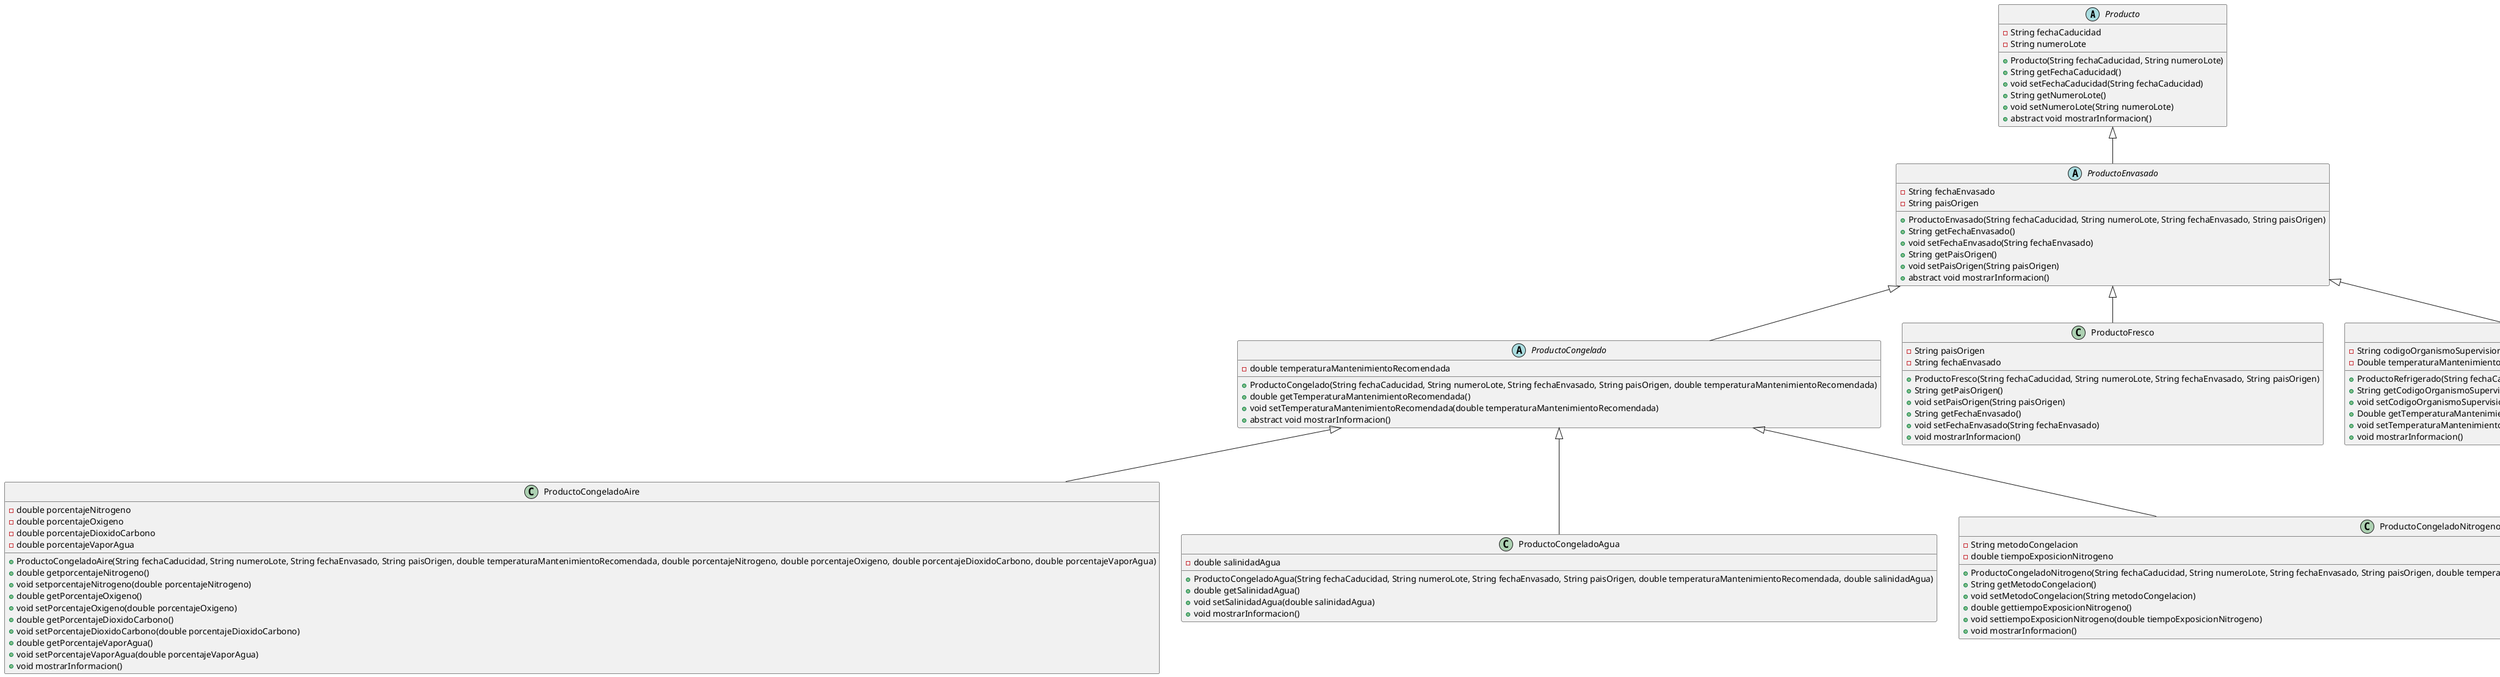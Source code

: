 @startuml Tp_franciscoescurra
abstract class Producto {
    -String fechaCaducidad
    -String numeroLote
    +Producto(String fechaCaducidad, String numeroLote)
    +String getFechaCaducidad()
    +void setFechaCaducidad(String fechaCaducidad)
    +String getNumeroLote()
    +void setNumeroLote(String numeroLote)
    +abstract void mostrarInformacion()
}

abstract class ProductoEnvasado extends Producto {
    -String fechaEnvasado
    -String paisOrigen
    +ProductoEnvasado(String fechaCaducidad, String numeroLote, String fechaEnvasado, String paisOrigen)
    +String getFechaEnvasado()
    +void setFechaEnvasado(String fechaEnvasado)
    +String getPaisOrigen()
    +void setPaisOrigen(String paisOrigen)
    +abstract void mostrarInformacion()
}

abstract class ProductoCongelado extends ProductoEnvasado {
    -double temperaturaMantenimientoRecomendada
    +ProductoCongelado(String fechaCaducidad, String numeroLote, String fechaEnvasado, String paisOrigen, double temperaturaMantenimientoRecomendada)
    +double getTemperaturaMantenimientoRecomendada()
    +void setTemperaturaMantenimientoRecomendada(double temperaturaMantenimientoRecomendada)
    +abstract void mostrarInformacion()
}

class ProductoCongeladoAire extends ProductoCongelado {
    -double porcentajeNitrogeno
    -double porcentajeOxigeno
    -double porcentajeDioxidoCarbono
    -double porcentajeVaporAgua
    +ProductoCongeladoAire(String fechaCaducidad, String numeroLote, String fechaEnvasado, String paisOrigen, double temperaturaMantenimientoRecomendada, double porcentajeNitrogeno, double porcentajeOxigeno, double porcentajeDioxidoCarbono, double porcentajeVaporAgua)
    +double getporcentajeNitrogeno()
    +void setporcentajeNitrogeno(double porcentajeNitrogeno)
    +double getPorcentajeOxigeno()
    +void setPorcentajeOxigeno(double porcentajeOxigeno)
    +double getPorcentajeDioxidoCarbono()
    +void setPorcentajeDioxidoCarbono(double porcentajeDioxidoCarbono)
    +double getPorcentajeVaporAgua()
    +void setPorcentajeVaporAgua(double porcentajeVaporAgua)
    +void mostrarInformacion()
}

class ProductoCongeladoAgua extends ProductoCongelado {
    -double salinidadAgua
    +ProductoCongeladoAgua(String fechaCaducidad, String numeroLote, String fechaEnvasado, String paisOrigen, double temperaturaMantenimientoRecomendada, double salinidadAgua)
    +double getSalinidadAgua()
    +void setSalinidadAgua(double salinidadAgua)
    +void mostrarInformacion()
}

class ProductoCongeladoNitrogeno extends ProductoCongelado {
    -String metodoCongelacion
    -double tiempoExposicionNitrogeno
    +ProductoCongeladoNitrogeno(String fechaCaducidad, String numeroLote, String fechaEnvasado, String paisOrigen, double temperaturaMantenimientoRecomendada, String metodoCongelacion, double tiempoExposicionNitrogeno)
    +String getMetodoCongelacion()
    +void setMetodoCongelacion(String metodoCongelacion)
    +double gettiempoExposicionNitrogeno()
    +void settiempoExposicionNitrogeno(double tiempoExposicionNitrogeno)
    +void mostrarInformacion()
}

class ProductoFresco extends ProductoEnvasado {
    -String paisOrigen
    -String fechaEnvasado
    +ProductoFresco(String fechaCaducidad, String numeroLote, String fechaEnvasado, String paisOrigen)
    +String getPaisOrigen()
    +void setPaisOrigen(String paisOrigen)
    +String getFechaEnvasado()
    +void setFechaEnvasado(String fechaEnvasado)
    +void mostrarInformacion()
}

class ProductoRefrigerado extends ProductoEnvasado {
    -String codigoOrganismoSupervision
    -Double temperaturaMantenimientoRecomendada
    +ProductoRefrigerado(String fechaCaducidad, String numeroLote, String fechaEnvasado, String paisOrigen, String codigoOrganismoSupervision, Double temperaturaMantenimientoRecomendada)
    +String getCodigoOrganismoSupervision()
    +void setCodigoOrganismoSupervision(String codigoOrganismoSupervision)
    +Double getTemperaturaMantenimientoRecomendada()
    +void setTemperaturaMantenimientoRecomendada(Double temperaturaMantenimientoRecomendada)
    +void mostrarInformacion()
}
@enduml